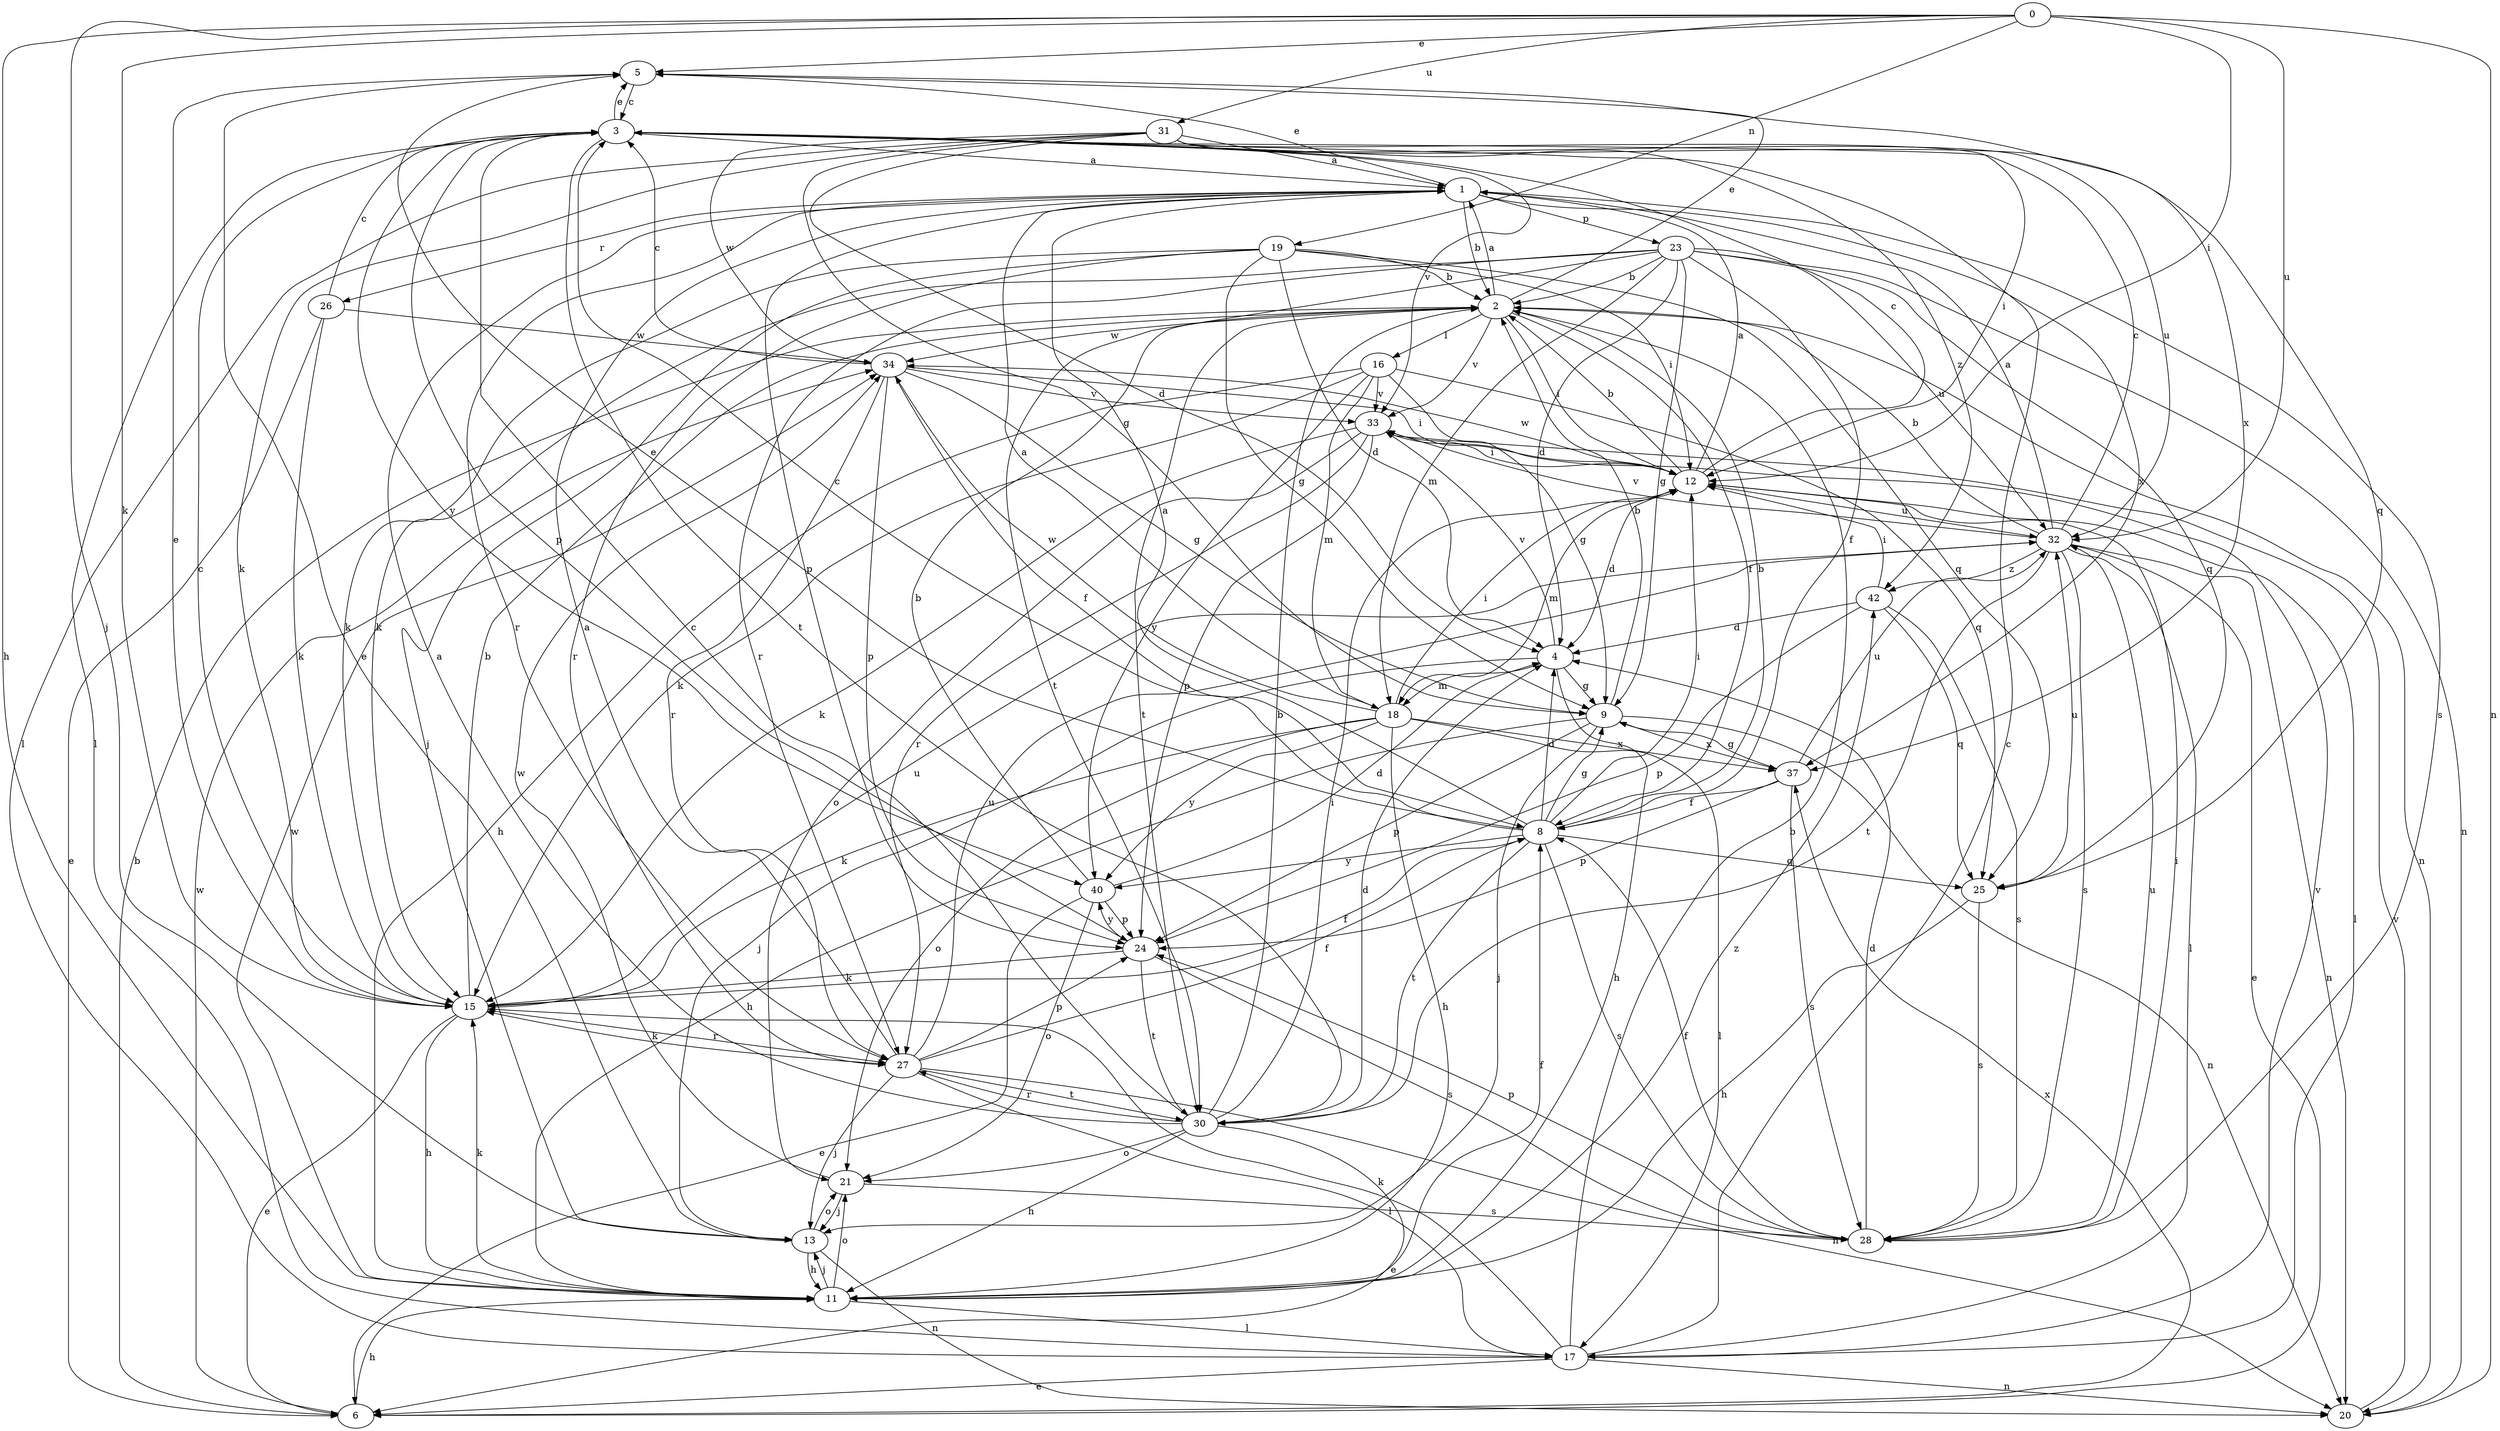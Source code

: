 strict digraph  {
0;
1;
2;
3;
4;
5;
6;
8;
9;
11;
12;
13;
15;
16;
17;
18;
19;
20;
21;
23;
24;
25;
26;
27;
28;
30;
31;
32;
33;
34;
37;
40;
42;
0 -> 5  [label=e];
0 -> 11  [label=h];
0 -> 12  [label=i];
0 -> 13  [label=j];
0 -> 15  [label=k];
0 -> 19  [label=n];
0 -> 20  [label=n];
0 -> 31  [label=u];
0 -> 32  [label=u];
1 -> 2  [label=b];
1 -> 5  [label=e];
1 -> 23  [label=p];
1 -> 24  [label=p];
1 -> 26  [label=r];
1 -> 27  [label=r];
1 -> 28  [label=s];
1 -> 37  [label=x];
2 -> 1  [label=a];
2 -> 5  [label=e];
2 -> 8  [label=f];
2 -> 12  [label=i];
2 -> 16  [label=l];
2 -> 20  [label=n];
2 -> 30  [label=t];
2 -> 33  [label=v];
2 -> 34  [label=w];
3 -> 1  [label=a];
3 -> 5  [label=e];
3 -> 17  [label=l];
3 -> 24  [label=p];
3 -> 30  [label=t];
3 -> 33  [label=v];
3 -> 40  [label=y];
3 -> 42  [label=z];
4 -> 9  [label=g];
4 -> 11  [label=h];
4 -> 13  [label=j];
4 -> 18  [label=m];
4 -> 33  [label=v];
5 -> 3  [label=c];
5 -> 37  [label=x];
6 -> 2  [label=b];
6 -> 11  [label=h];
6 -> 34  [label=w];
6 -> 37  [label=x];
8 -> 1  [label=a];
8 -> 2  [label=b];
8 -> 3  [label=c];
8 -> 4  [label=d];
8 -> 5  [label=e];
8 -> 9  [label=g];
8 -> 12  [label=i];
8 -> 25  [label=q];
8 -> 28  [label=s];
8 -> 30  [label=t];
8 -> 40  [label=y];
9 -> 2  [label=b];
9 -> 11  [label=h];
9 -> 13  [label=j];
9 -> 20  [label=n];
9 -> 24  [label=p];
9 -> 37  [label=x];
11 -> 8  [label=f];
11 -> 13  [label=j];
11 -> 15  [label=k];
11 -> 17  [label=l];
11 -> 21  [label=o];
11 -> 34  [label=w];
11 -> 42  [label=z];
12 -> 1  [label=a];
12 -> 2  [label=b];
12 -> 3  [label=c];
12 -> 4  [label=d];
12 -> 17  [label=l];
12 -> 18  [label=m];
12 -> 32  [label=u];
12 -> 34  [label=w];
13 -> 5  [label=e];
13 -> 11  [label=h];
13 -> 20  [label=n];
13 -> 21  [label=o];
15 -> 2  [label=b];
15 -> 3  [label=c];
15 -> 5  [label=e];
15 -> 6  [label=e];
15 -> 8  [label=f];
15 -> 11  [label=h];
15 -> 27  [label=r];
15 -> 32  [label=u];
16 -> 9  [label=g];
16 -> 11  [label=h];
16 -> 15  [label=k];
16 -> 18  [label=m];
16 -> 25  [label=q];
16 -> 33  [label=v];
16 -> 40  [label=y];
17 -> 2  [label=b];
17 -> 3  [label=c];
17 -> 6  [label=e];
17 -> 15  [label=k];
17 -> 20  [label=n];
17 -> 33  [label=v];
18 -> 1  [label=a];
18 -> 11  [label=h];
18 -> 12  [label=i];
18 -> 15  [label=k];
18 -> 17  [label=l];
18 -> 21  [label=o];
18 -> 34  [label=w];
18 -> 37  [label=x];
18 -> 40  [label=y];
19 -> 2  [label=b];
19 -> 4  [label=d];
19 -> 9  [label=g];
19 -> 12  [label=i];
19 -> 13  [label=j];
19 -> 15  [label=k];
19 -> 25  [label=q];
19 -> 27  [label=r];
20 -> 33  [label=v];
21 -> 13  [label=j];
21 -> 28  [label=s];
21 -> 34  [label=w];
23 -> 2  [label=b];
23 -> 4  [label=d];
23 -> 8  [label=f];
23 -> 9  [label=g];
23 -> 15  [label=k];
23 -> 18  [label=m];
23 -> 20  [label=n];
23 -> 25  [label=q];
23 -> 27  [label=r];
23 -> 30  [label=t];
23 -> 32  [label=u];
24 -> 15  [label=k];
24 -> 28  [label=s];
24 -> 30  [label=t];
24 -> 40  [label=y];
25 -> 11  [label=h];
25 -> 28  [label=s];
25 -> 32  [label=u];
26 -> 3  [label=c];
26 -> 6  [label=e];
26 -> 15  [label=k];
26 -> 34  [label=w];
27 -> 1  [label=a];
27 -> 8  [label=f];
27 -> 13  [label=j];
27 -> 15  [label=k];
27 -> 17  [label=l];
27 -> 20  [label=n];
27 -> 24  [label=p];
27 -> 30  [label=t];
27 -> 32  [label=u];
28 -> 4  [label=d];
28 -> 8  [label=f];
28 -> 12  [label=i];
28 -> 24  [label=p];
28 -> 32  [label=u];
30 -> 1  [label=a];
30 -> 2  [label=b];
30 -> 3  [label=c];
30 -> 4  [label=d];
30 -> 6  [label=e];
30 -> 11  [label=h];
30 -> 12  [label=i];
30 -> 21  [label=o];
30 -> 27  [label=r];
31 -> 1  [label=a];
31 -> 4  [label=d];
31 -> 9  [label=g];
31 -> 12  [label=i];
31 -> 15  [label=k];
31 -> 17  [label=l];
31 -> 25  [label=q];
31 -> 32  [label=u];
31 -> 34  [label=w];
32 -> 1  [label=a];
32 -> 2  [label=b];
32 -> 3  [label=c];
32 -> 6  [label=e];
32 -> 17  [label=l];
32 -> 20  [label=n];
32 -> 28  [label=s];
32 -> 30  [label=t];
32 -> 33  [label=v];
32 -> 42  [label=z];
33 -> 12  [label=i];
33 -> 15  [label=k];
33 -> 21  [label=o];
33 -> 24  [label=p];
33 -> 27  [label=r];
34 -> 3  [label=c];
34 -> 8  [label=f];
34 -> 9  [label=g];
34 -> 12  [label=i];
34 -> 24  [label=p];
34 -> 27  [label=r];
34 -> 33  [label=v];
37 -> 8  [label=f];
37 -> 9  [label=g];
37 -> 24  [label=p];
37 -> 28  [label=s];
37 -> 32  [label=u];
40 -> 2  [label=b];
40 -> 4  [label=d];
40 -> 6  [label=e];
40 -> 21  [label=o];
40 -> 24  [label=p];
42 -> 4  [label=d];
42 -> 12  [label=i];
42 -> 24  [label=p];
42 -> 25  [label=q];
42 -> 28  [label=s];
}
